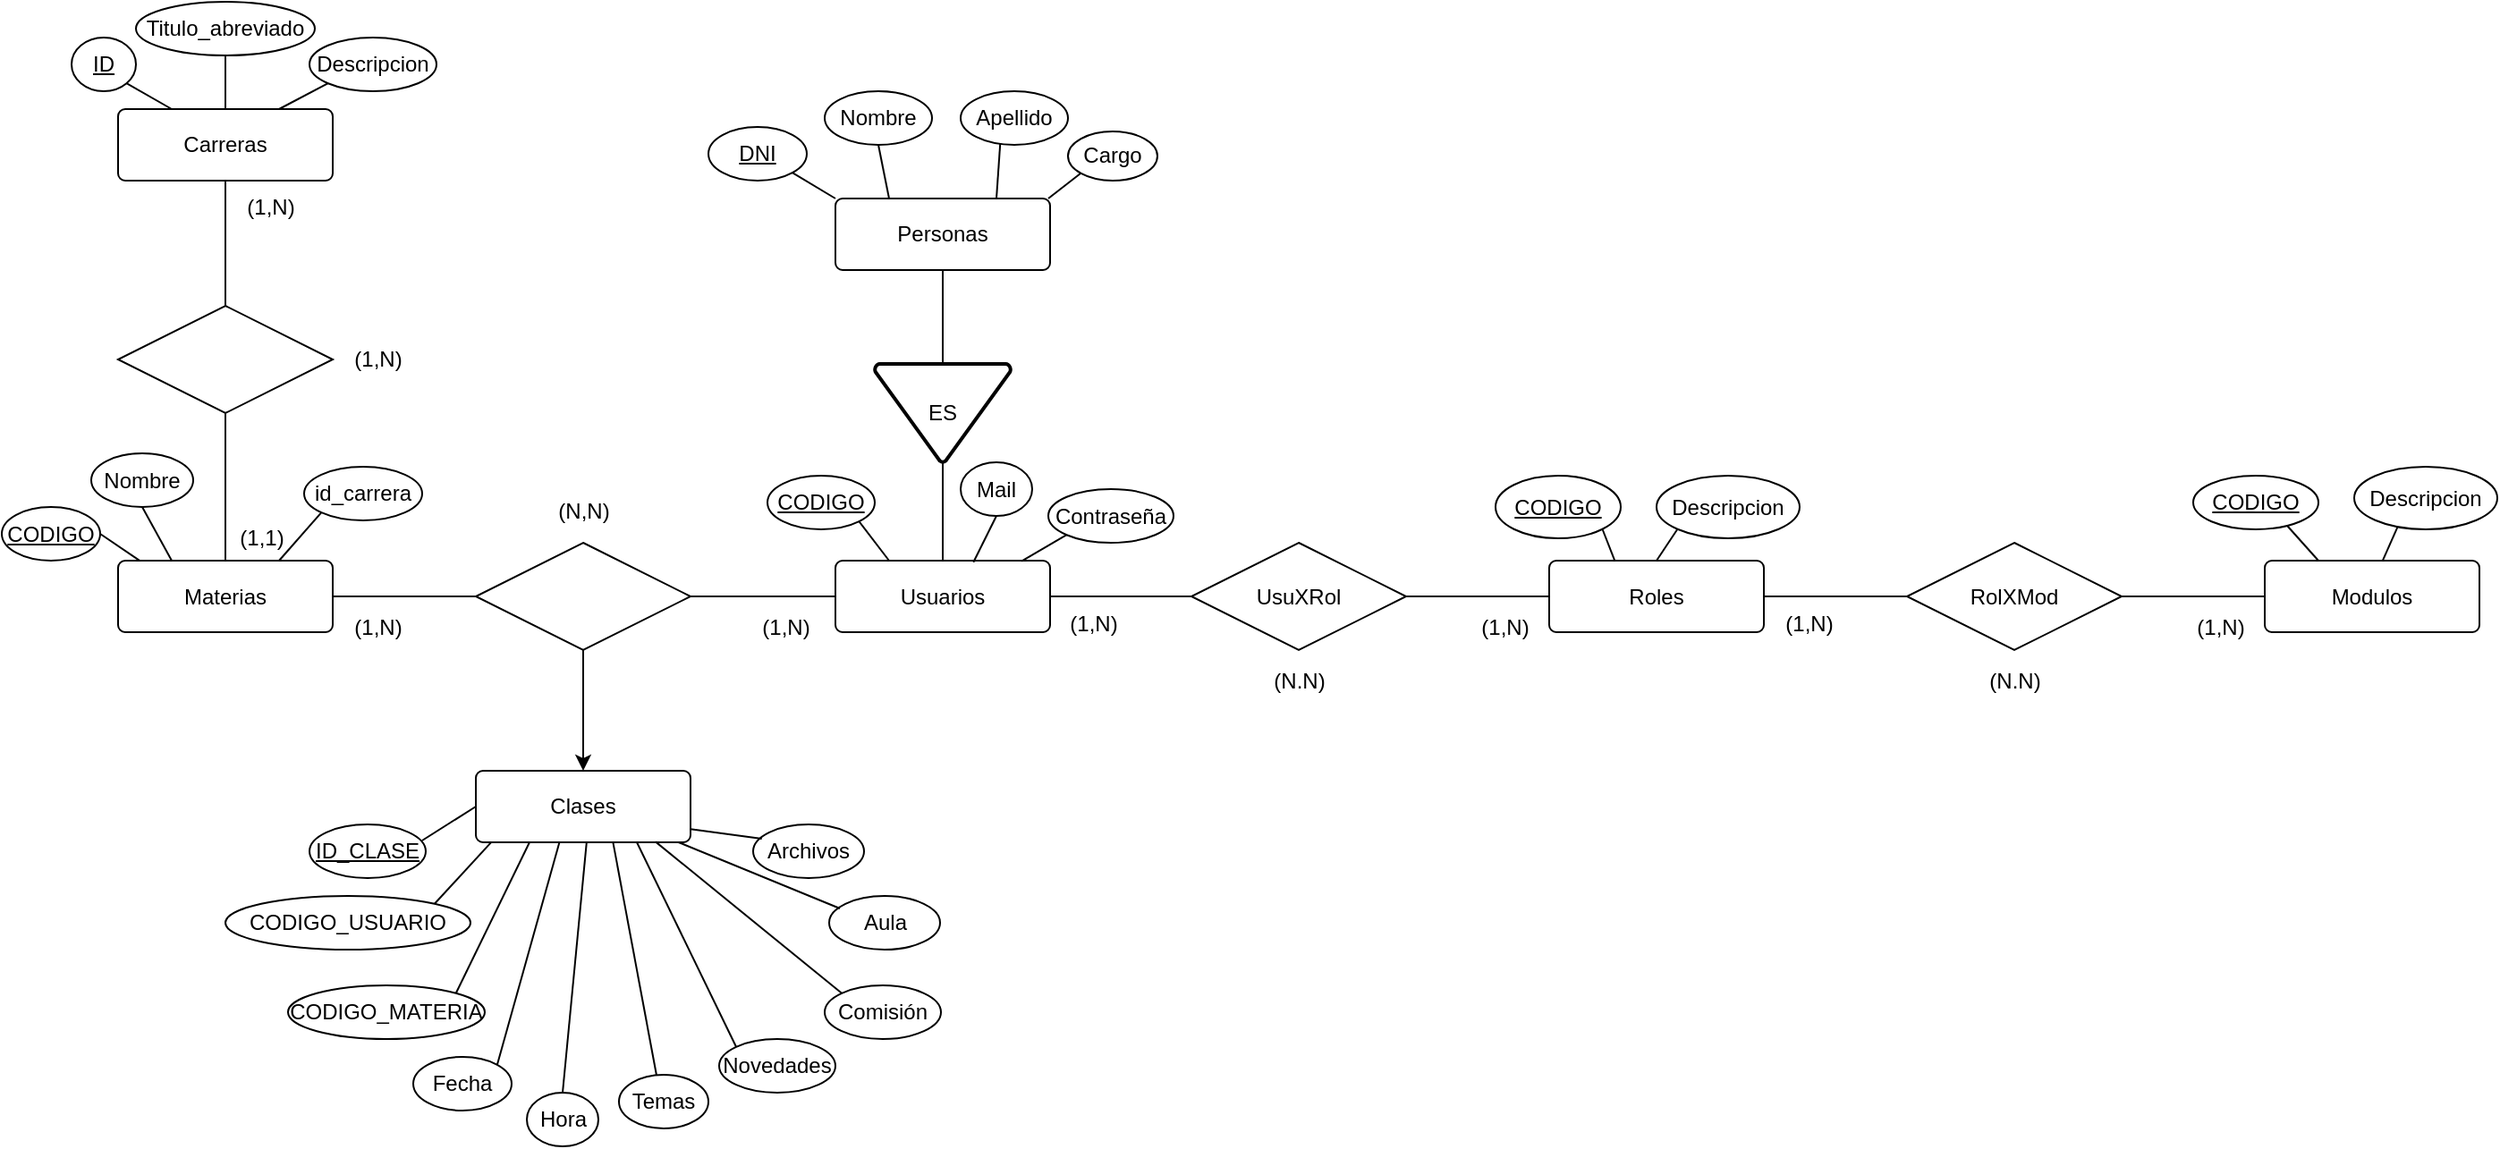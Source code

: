 <mxfile version="22.0.3" type="device">
  <diagram name="Página-1" id="dLSwd7cAOcYwAjb6rLxS">
    <mxGraphModel dx="712" dy="828" grid="1" gridSize="10" guides="1" tooltips="1" connect="1" arrows="1" fold="1" page="1" pageScale="1" pageWidth="827" pageHeight="1169" math="0" shadow="0">
      <root>
        <mxCell id="0" />
        <mxCell id="1" parent="0" />
        <mxCell id="PMqnE4ja0fSdaOJwFotB-1" value="Materias" style="rounded=1;arcSize=10;whiteSpace=wrap;html=1;align=center;" parent="1" vertex="1">
          <mxGeometry x="205" y="576.5" width="120" height="40" as="geometry" />
        </mxCell>
        <mxCell id="PMqnE4ja0fSdaOJwFotB-2" value="Personas" style="rounded=1;arcSize=10;whiteSpace=wrap;html=1;align=center;" parent="1" vertex="1">
          <mxGeometry x="606" y="374" width="120" height="40" as="geometry" />
        </mxCell>
        <mxCell id="PMqnE4ja0fSdaOJwFotB-3" value="Usuarios" style="rounded=1;arcSize=10;whiteSpace=wrap;html=1;align=center;" parent="1" vertex="1">
          <mxGeometry x="606" y="576.5" width="120" height="40" as="geometry" />
        </mxCell>
        <mxCell id="PMqnE4ja0fSdaOJwFotB-4" value="UsuXRol" style="shape=rhombus;perimeter=rhombusPerimeter;whiteSpace=wrap;html=1;align=center;" parent="1" vertex="1">
          <mxGeometry x="805" y="566.5" width="120" height="60" as="geometry" />
        </mxCell>
        <mxCell id="PMqnE4ja0fSdaOJwFotB-9" value="" style="shape=rhombus;perimeter=rhombusPerimeter;whiteSpace=wrap;html=1;align=center;" parent="1" vertex="1">
          <mxGeometry x="205" y="434" width="120" height="60" as="geometry" />
        </mxCell>
        <mxCell id="PMqnE4ja0fSdaOJwFotB-12" value="Clases" style="rounded=1;arcSize=10;whiteSpace=wrap;html=1;align=center;" parent="1" vertex="1">
          <mxGeometry x="405" y="694" width="120" height="40" as="geometry" />
        </mxCell>
        <mxCell id="PMqnE4ja0fSdaOJwFotB-18" value="DNI" style="ellipse;whiteSpace=wrap;html=1;align=center;fontStyle=4;" parent="1" vertex="1">
          <mxGeometry x="535" y="334" width="55" height="30" as="geometry" />
        </mxCell>
        <mxCell id="PMqnE4ja0fSdaOJwFotB-23" value="CODIGO" style="ellipse;whiteSpace=wrap;html=1;align=center;fontStyle=4;" parent="1" vertex="1">
          <mxGeometry x="568" y="529" width="60" height="30" as="geometry" />
        </mxCell>
        <mxCell id="PMqnE4ja0fSdaOJwFotB-24" value="Nombre" style="ellipse;whiteSpace=wrap;html=1;align=center;" parent="1" vertex="1">
          <mxGeometry x="600" y="314" width="60" height="30" as="geometry" />
        </mxCell>
        <mxCell id="PMqnE4ja0fSdaOJwFotB-25" value="Apellido" style="ellipse;whiteSpace=wrap;html=1;align=center;" parent="1" vertex="1">
          <mxGeometry x="676" y="314" width="60" height="30" as="geometry" />
        </mxCell>
        <mxCell id="PMqnE4ja0fSdaOJwFotB-26" value="Mail" style="ellipse;whiteSpace=wrap;html=1;align=center;" parent="1" vertex="1">
          <mxGeometry x="676" y="521.5" width="40" height="30" as="geometry" />
        </mxCell>
        <mxCell id="PMqnE4ja0fSdaOJwFotB-27" value="Contraseña" style="ellipse;whiteSpace=wrap;html=1;align=center;" parent="1" vertex="1">
          <mxGeometry x="725" y="536.5" width="70" height="30" as="geometry" />
        </mxCell>
        <mxCell id="PMqnE4ja0fSdaOJwFotB-28" value="Nombre" style="ellipse;whiteSpace=wrap;html=1;align=center;" parent="1" vertex="1">
          <mxGeometry x="190" y="516.5" width="57" height="30" as="geometry" />
        </mxCell>
        <mxCell id="PMqnE4ja0fSdaOJwFotB-29" value="CODIGO" style="ellipse;whiteSpace=wrap;html=1;align=center;fontStyle=4;" parent="1" vertex="1">
          <mxGeometry x="140" y="546.5" width="55" height="30" as="geometry" />
        </mxCell>
        <mxCell id="PMqnE4ja0fSdaOJwFotB-30" value="id_carrera" style="ellipse;whiteSpace=wrap;html=1;align=center;" parent="1" vertex="1">
          <mxGeometry x="309" y="524" width="66" height="30" as="geometry" />
        </mxCell>
        <mxCell id="PMqnE4ja0fSdaOJwFotB-31" value="CODIGO_USUARIO" style="ellipse;whiteSpace=wrap;html=1;align=center;fontStyle=0;strokeColor=default;" parent="1" vertex="1">
          <mxGeometry x="265" y="764" width="137" height="30" as="geometry" />
        </mxCell>
        <mxCell id="PMqnE4ja0fSdaOJwFotB-32" value="CODIGO_MATERIA" style="ellipse;whiteSpace=wrap;html=1;align=center;fontStyle=0;" parent="1" vertex="1">
          <mxGeometry x="300" y="814" width="110" height="30" as="geometry" />
        </mxCell>
        <mxCell id="PMqnE4ja0fSdaOJwFotB-33" value="Fecha" style="ellipse;whiteSpace=wrap;html=1;align=center;" parent="1" vertex="1">
          <mxGeometry x="370" y="854" width="55" height="30" as="geometry" />
        </mxCell>
        <mxCell id="PMqnE4ja0fSdaOJwFotB-34" value="Hora" style="ellipse;whiteSpace=wrap;html=1;align=center;" parent="1" vertex="1">
          <mxGeometry x="433.5" y="874" width="40" height="30" as="geometry" />
        </mxCell>
        <mxCell id="PMqnE4ja0fSdaOJwFotB-35" value="Temas" style="ellipse;whiteSpace=wrap;html=1;align=center;" parent="1" vertex="1">
          <mxGeometry x="485" y="864" width="50" height="30" as="geometry" />
        </mxCell>
        <mxCell id="PMqnE4ja0fSdaOJwFotB-125" style="edgeStyle=orthogonalEdgeStyle;rounded=0;orthogonalLoop=1;jettySize=auto;html=1;exitX=0.5;exitY=1;exitDx=0;exitDy=0;entryX=0.5;entryY=0;entryDx=0;entryDy=0;" parent="1" source="PMqnE4ja0fSdaOJwFotB-56" target="PMqnE4ja0fSdaOJwFotB-12" edge="1">
          <mxGeometry relative="1" as="geometry" />
        </mxCell>
        <mxCell id="PMqnE4ja0fSdaOJwFotB-56" value="" style="shape=rhombus;perimeter=rhombusPerimeter;whiteSpace=wrap;html=1;align=center;" parent="1" vertex="1">
          <mxGeometry x="405" y="566.5" width="120" height="60" as="geometry" />
        </mxCell>
        <mxCell id="PMqnE4ja0fSdaOJwFotB-57" value="Carreras" style="rounded=1;arcSize=10;whiteSpace=wrap;html=1;align=center;" parent="1" vertex="1">
          <mxGeometry x="205" y="324" width="120" height="40" as="geometry" />
        </mxCell>
        <mxCell id="PMqnE4ja0fSdaOJwFotB-65" value="Cargo" style="ellipse;whiteSpace=wrap;html=1;align=center;" parent="1" vertex="1">
          <mxGeometry x="736" y="336.5" width="50" height="27.5" as="geometry" />
        </mxCell>
        <mxCell id="PMqnE4ja0fSdaOJwFotB-69" value="ID" style="ellipse;whiteSpace=wrap;html=1;align=center;fontStyle=4;" parent="1" vertex="1">
          <mxGeometry x="179" y="284" width="36" height="30" as="geometry" />
        </mxCell>
        <mxCell id="PMqnE4ja0fSdaOJwFotB-70" value="Titulo_abreviado" style="ellipse;whiteSpace=wrap;html=1;align=center;" parent="1" vertex="1">
          <mxGeometry x="215" y="264" width="100" height="30" as="geometry" />
        </mxCell>
        <mxCell id="PMqnE4ja0fSdaOJwFotB-71" value="Descripcion" style="ellipse;whiteSpace=wrap;html=1;align=center;" parent="1" vertex="1">
          <mxGeometry x="312" y="284" width="71" height="30" as="geometry" />
        </mxCell>
        <mxCell id="PMqnE4ja0fSdaOJwFotB-75" value="Comisión" style="ellipse;whiteSpace=wrap;html=1;align=center;" parent="1" vertex="1">
          <mxGeometry x="600" y="814" width="65" height="30" as="geometry" />
        </mxCell>
        <mxCell id="PMqnE4ja0fSdaOJwFotB-80" value="RolXMod" style="shape=rhombus;perimeter=rhombusPerimeter;whiteSpace=wrap;html=1;align=center;" parent="1" vertex="1">
          <mxGeometry x="1205" y="566.5" width="120" height="60" as="geometry" />
        </mxCell>
        <mxCell id="PMqnE4ja0fSdaOJwFotB-92" value="ES" style="strokeWidth=2;html=1;shape=mxgraph.flowchart.merge_or_storage;whiteSpace=wrap;" parent="1" vertex="1">
          <mxGeometry x="628" y="466.5" width="76" height="55" as="geometry" />
        </mxCell>
        <mxCell id="PMqnE4ja0fSdaOJwFotB-93" value="" style="endArrow=none;html=1;rounded=0;exitX=0.5;exitY=1;exitDx=0;exitDy=0;entryX=0.5;entryY=0;entryDx=0;entryDy=0;entryPerimeter=0;" parent="1" source="PMqnE4ja0fSdaOJwFotB-2" target="PMqnE4ja0fSdaOJwFotB-92" edge="1">
          <mxGeometry relative="1" as="geometry">
            <mxPoint x="755" y="494" as="sourcePoint" />
            <mxPoint x="915" y="494" as="targetPoint" />
          </mxGeometry>
        </mxCell>
        <mxCell id="PMqnE4ja0fSdaOJwFotB-94" value="" style="endArrow=none;html=1;rounded=0;exitX=0.5;exitY=1;exitDx=0;exitDy=0;entryX=0.5;entryY=0;entryDx=0;entryDy=0;exitPerimeter=0;" parent="1" source="PMqnE4ja0fSdaOJwFotB-92" target="PMqnE4ja0fSdaOJwFotB-3" edge="1">
          <mxGeometry relative="1" as="geometry">
            <mxPoint x="676" y="424" as="sourcePoint" />
            <mxPoint x="676" y="499" as="targetPoint" />
          </mxGeometry>
        </mxCell>
        <mxCell id="PMqnE4ja0fSdaOJwFotB-95" value="Roles" style="rounded=1;arcSize=10;whiteSpace=wrap;html=1;align=center;" parent="1" vertex="1">
          <mxGeometry x="1005" y="576.5" width="120" height="40" as="geometry" />
        </mxCell>
        <mxCell id="PMqnE4ja0fSdaOJwFotB-96" value="" style="endArrow=none;html=1;rounded=0;exitX=1;exitY=0.5;exitDx=0;exitDy=0;entryX=0;entryY=0.5;entryDx=0;entryDy=0;" parent="1" source="PMqnE4ja0fSdaOJwFotB-3" target="PMqnE4ja0fSdaOJwFotB-4" edge="1">
          <mxGeometry relative="1" as="geometry">
            <mxPoint x="775" y="694" as="sourcePoint" />
            <mxPoint x="935" y="694" as="targetPoint" />
          </mxGeometry>
        </mxCell>
        <mxCell id="PMqnE4ja0fSdaOJwFotB-97" value="" style="endArrow=none;html=1;rounded=0;exitX=1;exitY=0.5;exitDx=0;exitDy=0;entryX=0;entryY=0.5;entryDx=0;entryDy=0;" parent="1" source="PMqnE4ja0fSdaOJwFotB-4" target="PMqnE4ja0fSdaOJwFotB-95" edge="1">
          <mxGeometry relative="1" as="geometry">
            <mxPoint x="736" y="607" as="sourcePoint" />
            <mxPoint x="895" y="607" as="targetPoint" />
          </mxGeometry>
        </mxCell>
        <mxCell id="PMqnE4ja0fSdaOJwFotB-98" value="(1,N)" style="text;html=1;align=center;verticalAlign=middle;resizable=0;points=[];autosize=1;strokeColor=none;fillColor=none;" parent="1" vertex="1">
          <mxGeometry x="725" y="596.5" width="50" height="30" as="geometry" />
        </mxCell>
        <mxCell id="PMqnE4ja0fSdaOJwFotB-99" value="(1,N)" style="text;html=1;align=center;verticalAlign=middle;resizable=0;points=[];autosize=1;strokeColor=none;fillColor=none;" parent="1" vertex="1">
          <mxGeometry x="955" y="599" width="50" height="30" as="geometry" />
        </mxCell>
        <mxCell id="PMqnE4ja0fSdaOJwFotB-100" value="(N.N)" style="text;html=1;align=center;verticalAlign=middle;resizable=0;points=[];autosize=1;strokeColor=none;fillColor=none;" parent="1" vertex="1">
          <mxGeometry x="840" y="629" width="50" height="30" as="geometry" />
        </mxCell>
        <mxCell id="PMqnE4ja0fSdaOJwFotB-101" value="CODIGO" style="ellipse;whiteSpace=wrap;html=1;align=center;fontStyle=4;" parent="1" vertex="1">
          <mxGeometry x="975" y="529" width="70" height="35" as="geometry" />
        </mxCell>
        <mxCell id="PMqnE4ja0fSdaOJwFotB-102" value="Descripcion" style="ellipse;whiteSpace=wrap;html=1;align=center;" parent="1" vertex="1">
          <mxGeometry x="1065" y="529" width="80" height="35" as="geometry" />
        </mxCell>
        <mxCell id="PMqnE4ja0fSdaOJwFotB-103" value="Modulos" style="rounded=1;arcSize=10;whiteSpace=wrap;html=1;align=center;" parent="1" vertex="1">
          <mxGeometry x="1405" y="576.5" width="120" height="40" as="geometry" />
        </mxCell>
        <mxCell id="PMqnE4ja0fSdaOJwFotB-104" value="" style="endArrow=none;html=1;rounded=0;exitX=1;exitY=0.5;exitDx=0;exitDy=0;entryX=0;entryY=0.5;entryDx=0;entryDy=0;" parent="1" source="PMqnE4ja0fSdaOJwFotB-95" target="PMqnE4ja0fSdaOJwFotB-80" edge="1">
          <mxGeometry relative="1" as="geometry">
            <mxPoint x="935" y="607" as="sourcePoint" />
            <mxPoint x="1015" y="607" as="targetPoint" />
          </mxGeometry>
        </mxCell>
        <mxCell id="PMqnE4ja0fSdaOJwFotB-105" value="" style="endArrow=none;html=1;rounded=0;exitX=1;exitY=0.5;exitDx=0;exitDy=0;entryX=0;entryY=0.5;entryDx=0;entryDy=0;" parent="1" source="PMqnE4ja0fSdaOJwFotB-80" target="PMqnE4ja0fSdaOJwFotB-103" edge="1">
          <mxGeometry relative="1" as="geometry">
            <mxPoint x="1135" y="607" as="sourcePoint" />
            <mxPoint x="1215" y="607" as="targetPoint" />
          </mxGeometry>
        </mxCell>
        <mxCell id="PMqnE4ja0fSdaOJwFotB-106" value="(1,N)" style="text;html=1;align=center;verticalAlign=middle;resizable=0;points=[];autosize=1;strokeColor=none;fillColor=none;" parent="1" vertex="1">
          <mxGeometry x="1125" y="596.5" width="50" height="30" as="geometry" />
        </mxCell>
        <mxCell id="PMqnE4ja0fSdaOJwFotB-107" value="(1,N)" style="text;html=1;align=center;verticalAlign=middle;resizable=0;points=[];autosize=1;strokeColor=none;fillColor=none;" parent="1" vertex="1">
          <mxGeometry x="1355" y="599" width="50" height="30" as="geometry" />
        </mxCell>
        <mxCell id="PMqnE4ja0fSdaOJwFotB-108" value="(N.N)" style="text;html=1;align=center;verticalAlign=middle;resizable=0;points=[];autosize=1;strokeColor=none;fillColor=none;" parent="1" vertex="1">
          <mxGeometry x="1240" y="629" width="50" height="30" as="geometry" />
        </mxCell>
        <mxCell id="PMqnE4ja0fSdaOJwFotB-109" value="CODIGO" style="ellipse;whiteSpace=wrap;html=1;align=center;fontStyle=4;" parent="1" vertex="1">
          <mxGeometry x="1365" y="529" width="70" height="30" as="geometry" />
        </mxCell>
        <mxCell id="PMqnE4ja0fSdaOJwFotB-110" value="Descripcion" style="ellipse;whiteSpace=wrap;html=1;align=center;" parent="1" vertex="1">
          <mxGeometry x="1455" y="524" width="80" height="35" as="geometry" />
        </mxCell>
        <mxCell id="PMqnE4ja0fSdaOJwFotB-118" value="" style="endArrow=none;html=1;rounded=0;exitX=0;exitY=0.5;exitDx=0;exitDy=0;entryX=1;entryY=0.5;entryDx=0;entryDy=0;" parent="1" source="PMqnE4ja0fSdaOJwFotB-3" target="PMqnE4ja0fSdaOJwFotB-56" edge="1">
          <mxGeometry relative="1" as="geometry">
            <mxPoint x="676" y="531" as="sourcePoint" />
            <mxPoint x="676" y="586" as="targetPoint" />
          </mxGeometry>
        </mxCell>
        <mxCell id="PMqnE4ja0fSdaOJwFotB-119" value="" style="endArrow=none;html=1;rounded=0;entryX=1;entryY=0.5;entryDx=0;entryDy=0;exitX=0;exitY=0.5;exitDx=0;exitDy=0;" parent="1" source="PMqnE4ja0fSdaOJwFotB-56" target="PMqnE4ja0fSdaOJwFotB-1" edge="1">
          <mxGeometry relative="1" as="geometry">
            <mxPoint x="405" y="644" as="sourcePoint" />
            <mxPoint x="535" y="606" as="targetPoint" />
          </mxGeometry>
        </mxCell>
        <mxCell id="PMqnE4ja0fSdaOJwFotB-126" value="" style="endArrow=none;html=1;rounded=0;exitX=1;exitY=0.5;exitDx=0;exitDy=0;entryX=0.103;entryY=0.004;entryDx=0;entryDy=0;entryPerimeter=0;" parent="1" source="PMqnE4ja0fSdaOJwFotB-29" target="PMqnE4ja0fSdaOJwFotB-1" edge="1">
          <mxGeometry relative="1" as="geometry">
            <mxPoint x="205" y="674" as="sourcePoint" />
            <mxPoint x="365" y="674" as="targetPoint" />
          </mxGeometry>
        </mxCell>
        <mxCell id="PMqnE4ja0fSdaOJwFotB-127" value="" style="endArrow=none;html=1;rounded=0;exitX=0.5;exitY=1;exitDx=0;exitDy=0;entryX=0.25;entryY=0;entryDx=0;entryDy=0;" parent="1" source="PMqnE4ja0fSdaOJwFotB-28" target="PMqnE4ja0fSdaOJwFotB-1" edge="1">
          <mxGeometry relative="1" as="geometry">
            <mxPoint x="205" y="572" as="sourcePoint" />
            <mxPoint x="218" y="588" as="targetPoint" />
          </mxGeometry>
        </mxCell>
        <mxCell id="PMqnE4ja0fSdaOJwFotB-128" value="" style="endArrow=none;html=1;rounded=0;exitX=0;exitY=1;exitDx=0;exitDy=0;entryX=0.75;entryY=0;entryDx=0;entryDy=0;" parent="1" source="PMqnE4ja0fSdaOJwFotB-30" target="PMqnE4ja0fSdaOJwFotB-1" edge="1">
          <mxGeometry relative="1" as="geometry">
            <mxPoint x="244" y="552" as="sourcePoint" />
            <mxPoint x="245" y="587" as="targetPoint" />
          </mxGeometry>
        </mxCell>
        <mxCell id="PMqnE4ja0fSdaOJwFotB-130" value="" style="endArrow=none;html=1;rounded=0;exitX=1;exitY=1;exitDx=0;exitDy=0;entryX=0.25;entryY=0;entryDx=0;entryDy=0;" parent="1" source="PMqnE4ja0fSdaOJwFotB-69" target="PMqnE4ja0fSdaOJwFotB-57" edge="1">
          <mxGeometry relative="1" as="geometry">
            <mxPoint x="215" y="294" as="sourcePoint" />
            <mxPoint x="375" y="294" as="targetPoint" />
          </mxGeometry>
        </mxCell>
        <mxCell id="PMqnE4ja0fSdaOJwFotB-131" value="" style="endArrow=none;html=1;rounded=0;exitX=0.5;exitY=1;exitDx=0;exitDy=0;entryX=0.5;entryY=0;entryDx=0;entryDy=0;" parent="1" source="PMqnE4ja0fSdaOJwFotB-70" target="PMqnE4ja0fSdaOJwFotB-57" edge="1">
          <mxGeometry relative="1" as="geometry">
            <mxPoint x="210" y="320" as="sourcePoint" />
            <mxPoint x="221" y="335" as="targetPoint" />
          </mxGeometry>
        </mxCell>
        <mxCell id="PMqnE4ja0fSdaOJwFotB-132" value="" style="endArrow=none;html=1;rounded=0;exitX=0;exitY=1;exitDx=0;exitDy=0;entryX=0.75;entryY=0;entryDx=0;entryDy=0;" parent="1" source="PMqnE4ja0fSdaOJwFotB-71" target="PMqnE4ja0fSdaOJwFotB-57" edge="1">
          <mxGeometry relative="1" as="geometry">
            <mxPoint x="317.769" y="305.99" as="sourcePoint" />
            <mxPoint x="275" y="334" as="targetPoint" />
          </mxGeometry>
        </mxCell>
        <mxCell id="PMqnE4ja0fSdaOJwFotB-133" value="" style="endArrow=none;html=1;rounded=0;exitX=0.5;exitY=1;exitDx=0;exitDy=0;entryX=0.5;entryY=0;entryDx=0;entryDy=0;" parent="1" source="PMqnE4ja0fSdaOJwFotB-57" target="PMqnE4ja0fSdaOJwFotB-9" edge="1">
          <mxGeometry relative="1" as="geometry">
            <mxPoint x="225" y="394" as="sourcePoint" />
            <mxPoint x="385" y="394" as="targetPoint" />
          </mxGeometry>
        </mxCell>
        <mxCell id="PMqnE4ja0fSdaOJwFotB-134" value="" style="endArrow=none;html=1;rounded=0;exitX=0.5;exitY=1;exitDx=0;exitDy=0;entryX=0.5;entryY=0;entryDx=0;entryDy=0;" parent="1" source="PMqnE4ja0fSdaOJwFotB-9" target="PMqnE4ja0fSdaOJwFotB-1" edge="1">
          <mxGeometry relative="1" as="geometry">
            <mxPoint x="275" y="324" as="sourcePoint" />
            <mxPoint x="275" y="424" as="targetPoint" />
          </mxGeometry>
        </mxCell>
        <mxCell id="PMqnE4ja0fSdaOJwFotB-136" value="" style="endArrow=none;html=1;rounded=0;exitX=1;exitY=1;exitDx=0;exitDy=0;entryX=0;entryY=0;entryDx=0;entryDy=0;" parent="1" source="PMqnE4ja0fSdaOJwFotB-18" target="PMqnE4ja0fSdaOJwFotB-2" edge="1">
          <mxGeometry relative="1" as="geometry">
            <mxPoint x="615" y="364" as="sourcePoint" />
            <mxPoint x="775" y="364" as="targetPoint" />
          </mxGeometry>
        </mxCell>
        <mxCell id="PMqnE4ja0fSdaOJwFotB-137" value="" style="endArrow=none;html=1;rounded=0;exitX=0.5;exitY=1;exitDx=0;exitDy=0;entryX=0.25;entryY=0;entryDx=0;entryDy=0;" parent="1" source="PMqnE4ja0fSdaOJwFotB-24" target="PMqnE4ja0fSdaOJwFotB-2" edge="1">
          <mxGeometry relative="1" as="geometry">
            <mxPoint x="592" y="370" as="sourcePoint" />
            <mxPoint x="616" y="384" as="targetPoint" />
          </mxGeometry>
        </mxCell>
        <mxCell id="PMqnE4ja0fSdaOJwFotB-138" value="" style="endArrow=none;html=1;rounded=0;exitX=0.369;exitY=0.967;exitDx=0;exitDy=0;entryX=0.75;entryY=0;entryDx=0;entryDy=0;exitPerimeter=0;" parent="1" source="PMqnE4ja0fSdaOJwFotB-25" target="PMqnE4ja0fSdaOJwFotB-2" edge="1">
          <mxGeometry relative="1" as="geometry">
            <mxPoint x="635" y="344" as="sourcePoint" />
            <mxPoint x="646" y="384" as="targetPoint" />
          </mxGeometry>
        </mxCell>
        <mxCell id="PMqnE4ja0fSdaOJwFotB-139" value="" style="endArrow=none;html=1;rounded=0;exitX=0;exitY=1;exitDx=0;exitDy=0;" parent="1" source="PMqnE4ja0fSdaOJwFotB-65" edge="1">
          <mxGeometry relative="1" as="geometry">
            <mxPoint x="715" y="340" as="sourcePoint" />
            <mxPoint x="725" y="374" as="targetPoint" />
          </mxGeometry>
        </mxCell>
        <mxCell id="PMqnE4ja0fSdaOJwFotB-142" value="" style="endArrow=none;html=1;rounded=0;exitX=1;exitY=1;exitDx=0;exitDy=0;entryX=0.25;entryY=0;entryDx=0;entryDy=0;" parent="1" source="PMqnE4ja0fSdaOJwFotB-23" target="PMqnE4ja0fSdaOJwFotB-3" edge="1">
          <mxGeometry relative="1" as="geometry">
            <mxPoint x="675" y="554" as="sourcePoint" />
            <mxPoint x="635" y="574" as="targetPoint" />
          </mxGeometry>
        </mxCell>
        <mxCell id="PMqnE4ja0fSdaOJwFotB-143" value="" style="endArrow=none;html=1;rounded=0;exitX=0.5;exitY=1;exitDx=0;exitDy=0;entryX=0.643;entryY=0.022;entryDx=0;entryDy=0;entryPerimeter=0;" parent="1" source="PMqnE4ja0fSdaOJwFotB-26" target="PMqnE4ja0fSdaOJwFotB-3" edge="1">
          <mxGeometry relative="1" as="geometry">
            <mxPoint x="626" y="565" as="sourcePoint" />
            <mxPoint x="646" y="587" as="targetPoint" />
          </mxGeometry>
        </mxCell>
        <mxCell id="PMqnE4ja0fSdaOJwFotB-144" value="" style="endArrow=none;html=1;rounded=0;exitX=0;exitY=1;exitDx=0;exitDy=0;entryX=0.867;entryY=0.008;entryDx=0;entryDy=0;entryPerimeter=0;" parent="1" source="PMqnE4ja0fSdaOJwFotB-27" target="PMqnE4ja0fSdaOJwFotB-3" edge="1">
          <mxGeometry relative="1" as="geometry">
            <mxPoint x="702" y="545" as="sourcePoint" />
            <mxPoint x="693" y="587" as="targetPoint" />
          </mxGeometry>
        </mxCell>
        <mxCell id="PMqnE4ja0fSdaOJwFotB-147" value="" style="endArrow=none;html=1;rounded=0;exitX=1;exitY=1;exitDx=0;exitDy=0;entryX=0.306;entryY=0.004;entryDx=0;entryDy=0;entryPerimeter=0;" parent="1" source="PMqnE4ja0fSdaOJwFotB-101" target="PMqnE4ja0fSdaOJwFotB-95" edge="1">
          <mxGeometry relative="1" as="geometry">
            <mxPoint x="1045" y="564" as="sourcePoint" />
            <mxPoint x="1205" y="564" as="targetPoint" />
          </mxGeometry>
        </mxCell>
        <mxCell id="PMqnE4ja0fSdaOJwFotB-148" value="" style="endArrow=none;html=1;rounded=0;exitX=0;exitY=1;exitDx=0;exitDy=0;entryX=0.5;entryY=0;entryDx=0;entryDy=0;" parent="1" source="PMqnE4ja0fSdaOJwFotB-102" target="PMqnE4ja0fSdaOJwFotB-95" edge="1">
          <mxGeometry relative="1" as="geometry">
            <mxPoint x="1038" y="573" as="sourcePoint" />
            <mxPoint x="1052" y="587" as="targetPoint" />
          </mxGeometry>
        </mxCell>
        <mxCell id="PMqnE4ja0fSdaOJwFotB-149" value="" style="endArrow=none;html=1;rounded=0;exitX=0.754;exitY=0.942;exitDx=0;exitDy=0;exitPerimeter=0;entryX=0.25;entryY=0;entryDx=0;entryDy=0;" parent="1" source="PMqnE4ja0fSdaOJwFotB-109" target="PMqnE4ja0fSdaOJwFotB-103" edge="1">
          <mxGeometry relative="1" as="geometry">
            <mxPoint x="1435" y="564" as="sourcePoint" />
            <mxPoint x="1595" y="564" as="targetPoint" />
          </mxGeometry>
        </mxCell>
        <mxCell id="PMqnE4ja0fSdaOJwFotB-150" value="" style="endArrow=none;html=1;rounded=0;exitX=0.303;exitY=0.963;exitDx=0;exitDy=0;exitPerimeter=0;entryX=0.549;entryY=0.001;entryDx=0;entryDy=0;entryPerimeter=0;" parent="1" source="PMqnE4ja0fSdaOJwFotB-110" target="PMqnE4ja0fSdaOJwFotB-103" edge="1">
          <mxGeometry relative="1" as="geometry">
            <mxPoint x="1428" y="567" as="sourcePoint" />
            <mxPoint x="1445" y="587" as="targetPoint" />
          </mxGeometry>
        </mxCell>
        <mxCell id="PMqnE4ja0fSdaOJwFotB-151" value="" style="endArrow=none;html=1;rounded=0;exitX=1;exitY=0;exitDx=0;exitDy=0;entryX=0.07;entryY=1.005;entryDx=0;entryDy=0;entryPerimeter=0;" parent="1" source="PMqnE4ja0fSdaOJwFotB-31" target="PMqnE4ja0fSdaOJwFotB-12" edge="1">
          <mxGeometry relative="1" as="geometry">
            <mxPoint x="415" y="754" as="sourcePoint" />
            <mxPoint x="575" y="754" as="targetPoint" />
          </mxGeometry>
        </mxCell>
        <mxCell id="PMqnE4ja0fSdaOJwFotB-152" value="" style="endArrow=none;html=1;rounded=0;exitX=1;exitY=0;exitDx=0;exitDy=0;entryX=0.25;entryY=1;entryDx=0;entryDy=0;" parent="1" source="PMqnE4ja0fSdaOJwFotB-32" target="PMqnE4ja0fSdaOJwFotB-12" edge="1">
          <mxGeometry relative="1" as="geometry">
            <mxPoint x="409" y="753" as="sourcePoint" />
            <mxPoint x="432" y="744" as="targetPoint" />
          </mxGeometry>
        </mxCell>
        <mxCell id="PMqnE4ja0fSdaOJwFotB-153" value="" style="endArrow=none;html=1;rounded=0;exitX=1;exitY=0;exitDx=0;exitDy=0;entryX=0.389;entryY=1.004;entryDx=0;entryDy=0;entryPerimeter=0;" parent="1" source="PMqnE4ja0fSdaOJwFotB-33" target="PMqnE4ja0fSdaOJwFotB-12" edge="1">
          <mxGeometry relative="1" as="geometry">
            <mxPoint x="418" y="788" as="sourcePoint" />
            <mxPoint x="445" y="744" as="targetPoint" />
          </mxGeometry>
        </mxCell>
        <mxCell id="PMqnE4ja0fSdaOJwFotB-154" value="" style="endArrow=none;html=1;rounded=0;exitX=0.5;exitY=0;exitDx=0;exitDy=0;entryX=0.516;entryY=0.999;entryDx=0;entryDy=0;entryPerimeter=0;" parent="1" source="PMqnE4ja0fSdaOJwFotB-34" target="PMqnE4ja0fSdaOJwFotB-12" edge="1">
          <mxGeometry relative="1" as="geometry">
            <mxPoint x="440" y="828" as="sourcePoint" />
            <mxPoint x="462" y="744" as="targetPoint" />
          </mxGeometry>
        </mxCell>
        <mxCell id="PMqnE4ja0fSdaOJwFotB-155" value="" style="endArrow=none;html=1;rounded=0;exitX=0.419;exitY=0;exitDx=0;exitDy=0;entryX=0.639;entryY=0.999;entryDx=0;entryDy=0;exitPerimeter=0;entryPerimeter=0;" parent="1" source="PMqnE4ja0fSdaOJwFotB-35" target="PMqnE4ja0fSdaOJwFotB-12" edge="1">
          <mxGeometry relative="1" as="geometry">
            <mxPoint x="465" y="844" as="sourcePoint" />
            <mxPoint x="475" y="744" as="targetPoint" />
          </mxGeometry>
        </mxCell>
        <mxCell id="PMqnE4ja0fSdaOJwFotB-156" value="" style="endArrow=none;html=1;rounded=0;exitX=0;exitY=0;exitDx=0;exitDy=0;entryX=0.75;entryY=1;entryDx=0;entryDy=0;" parent="1" source="Pf_q79F2jRF7PTQDFsld-1" target="PMqnE4ja0fSdaOJwFotB-12" edge="1">
          <mxGeometry relative="1" as="geometry">
            <mxPoint x="528.787" y="818.393" as="sourcePoint" />
            <mxPoint x="490" y="744" as="targetPoint" />
          </mxGeometry>
        </mxCell>
        <mxCell id="PMqnE4ja0fSdaOJwFotB-157" value="" style="endArrow=none;html=1;rounded=0;exitX=0;exitY=0;exitDx=0;exitDy=0;entryX=0.837;entryY=0.992;entryDx=0;entryDy=0;entryPerimeter=0;" parent="1" source="PMqnE4ja0fSdaOJwFotB-75" target="PMqnE4ja0fSdaOJwFotB-12" edge="1">
          <mxGeometry relative="1" as="geometry">
            <mxPoint x="524" y="798" as="sourcePoint" />
            <mxPoint x="505" y="744" as="targetPoint" />
          </mxGeometry>
        </mxCell>
        <mxCell id="PMqnE4ja0fSdaOJwFotB-158" value="(1,N)" style="text;html=1;align=center;verticalAlign=middle;resizable=0;points=[];autosize=1;strokeColor=none;fillColor=none;" parent="1" vertex="1">
          <mxGeometry x="325" y="599" width="50" height="30" as="geometry" />
        </mxCell>
        <mxCell id="PMqnE4ja0fSdaOJwFotB-159" value="(1,N)" style="text;html=1;align=center;verticalAlign=middle;resizable=0;points=[];autosize=1;strokeColor=none;fillColor=none;" parent="1" vertex="1">
          <mxGeometry x="552.5" y="599" width="50" height="30" as="geometry" />
        </mxCell>
        <mxCell id="PMqnE4ja0fSdaOJwFotB-160" value="(N,N)" style="text;html=1;align=center;verticalAlign=middle;resizable=0;points=[];autosize=1;strokeColor=none;fillColor=none;" parent="1" vertex="1">
          <mxGeometry x="440" y="534" width="50" height="30" as="geometry" />
        </mxCell>
        <mxCell id="PMqnE4ja0fSdaOJwFotB-161" value="(1,N)" style="text;html=1;align=center;verticalAlign=middle;resizable=0;points=[];autosize=1;strokeColor=none;fillColor=none;" parent="1" vertex="1">
          <mxGeometry x="265" y="364" width="50" height="30" as="geometry" />
        </mxCell>
        <mxCell id="PMqnE4ja0fSdaOJwFotB-162" value="(1,1)" style="text;html=1;align=center;verticalAlign=middle;resizable=0;points=[];autosize=1;strokeColor=none;fillColor=none;" parent="1" vertex="1">
          <mxGeometry x="260" y="549" width="50" height="30" as="geometry" />
        </mxCell>
        <mxCell id="PMqnE4ja0fSdaOJwFotB-163" value="(1,N)" style="text;html=1;align=center;verticalAlign=middle;resizable=0;points=[];autosize=1;strokeColor=none;fillColor=none;" parent="1" vertex="1">
          <mxGeometry x="325" y="449" width="50" height="30" as="geometry" />
        </mxCell>
        <mxCell id="PMqnE4ja0fSdaOJwFotB-165" value="Aula" style="ellipse;whiteSpace=wrap;html=1;align=center;" parent="1" vertex="1">
          <mxGeometry x="602.5" y="764" width="62" height="30" as="geometry" />
        </mxCell>
        <mxCell id="PMqnE4ja0fSdaOJwFotB-166" value="" style="endArrow=none;html=1;rounded=0;exitX=0.097;exitY=0.233;exitDx=0;exitDy=0;entryX=0.944;entryY=1;entryDx=0;entryDy=0;entryPerimeter=0;exitPerimeter=0;" parent="1" source="PMqnE4ja0fSdaOJwFotB-165" target="PMqnE4ja0fSdaOJwFotB-12" edge="1">
          <mxGeometry relative="1" as="geometry">
            <mxPoint x="544" y="758" as="sourcePoint" />
            <mxPoint x="522" y="744" as="targetPoint" />
          </mxGeometry>
        </mxCell>
        <mxCell id="Pf_q79F2jRF7PTQDFsld-1" value="Novedades" style="ellipse;whiteSpace=wrap;html=1;align=center;" parent="1" vertex="1">
          <mxGeometry x="541" y="844" width="65" height="30" as="geometry" />
        </mxCell>
        <mxCell id="ZL8AG6aQ8HKu1lvsp8He-1" value="Archivos" style="ellipse;whiteSpace=wrap;html=1;align=center;" parent="1" vertex="1">
          <mxGeometry x="560" y="724" width="62" height="30" as="geometry" />
        </mxCell>
        <mxCell id="ZL8AG6aQ8HKu1lvsp8He-2" value="" style="endArrow=none;html=1;rounded=0;exitX=0.078;exitY=0.267;exitDx=0;exitDy=0;entryX=1;entryY=0.817;entryDx=0;entryDy=0;entryPerimeter=0;exitPerimeter=0;" parent="1" source="ZL8AG6aQ8HKu1lvsp8He-1" target="PMqnE4ja0fSdaOJwFotB-12" edge="1">
          <mxGeometry relative="1" as="geometry">
            <mxPoint x="563" y="781" as="sourcePoint" />
            <mxPoint x="533" y="743" as="targetPoint" />
          </mxGeometry>
        </mxCell>
        <mxCell id="F4MZkrXvqiKMd6LJQ2Ar-2" value="ID_CLASE" style="ellipse;whiteSpace=wrap;html=1;align=center;fontStyle=4" parent="1" vertex="1">
          <mxGeometry x="312" y="724" width="65" height="30" as="geometry" />
        </mxCell>
        <mxCell id="F4MZkrXvqiKMd6LJQ2Ar-3" value="" style="endArrow=none;html=1;rounded=0;entryX=0;entryY=0.5;entryDx=0;entryDy=0;exitX=0.969;exitY=0.3;exitDx=0;exitDy=0;exitPerimeter=0;" parent="1" source="F4MZkrXvqiKMd6LJQ2Ar-2" target="PMqnE4ja0fSdaOJwFotB-12" edge="1">
          <mxGeometry width="50" height="50" relative="1" as="geometry">
            <mxPoint x="400" y="774" as="sourcePoint" />
            <mxPoint x="450" y="724" as="targetPoint" />
          </mxGeometry>
        </mxCell>
      </root>
    </mxGraphModel>
  </diagram>
</mxfile>
